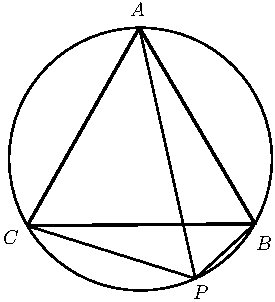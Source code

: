 import graph; size(5cm); real lsf=0.5; pen dps=linewidth(0.7)+fontsize(10); defaultpen(dps); pen ds=black; real xmin=-4.172949808468847,xmax=3.6972442963326264,ymin=-1.5890931613590018,ymax=4.54080135857028; 
pair C=(-1.2905786210242798,0.7572036003883279), B=(0.4807977421492009,0.7727419895389724), A=(-0.41834707917588565,2.299029725135174), P=(0.016990519895300094,0.3466924769618438); 
draw(C--B--A--cycle,linewidth(1.2)); 
draw(C--B,linewidth(1.2)); draw(B--A,linewidth(1.2)); draw(A--C,linewidth(1.2)); draw(circle((-0.40937598601698827,1.2763251050208249),1.0227439662572941),linewidth(0.8)); draw(A--P,linewidth(0.8)); draw(P--C,linewidth(0.8)); draw(B--P,linewidth(0.8)); 
dot(C,linewidth(1.pt)+ds); label("$C$",(-1.5003468745579815,0.6018197088818822),NE*lsf); dot(B,linewidth(1.pt)+ds); label("$B$",(0.47302854757387863,0.5474353468546262),NE*lsf); dot(A,linewidth(1.pt)+ds); label("$A$",(-0.5058899689167291,2.373196072055363),NE*lsf); dot(P,linewidth(1.pt)+ds); label("$P$",(-0.016430710671425243,0.1667448126638343),NE*lsf); 
clip((xmin,ymin)--(xmin,ymax)--(xmax,ymax)--(xmax,ymin)--cycle); 